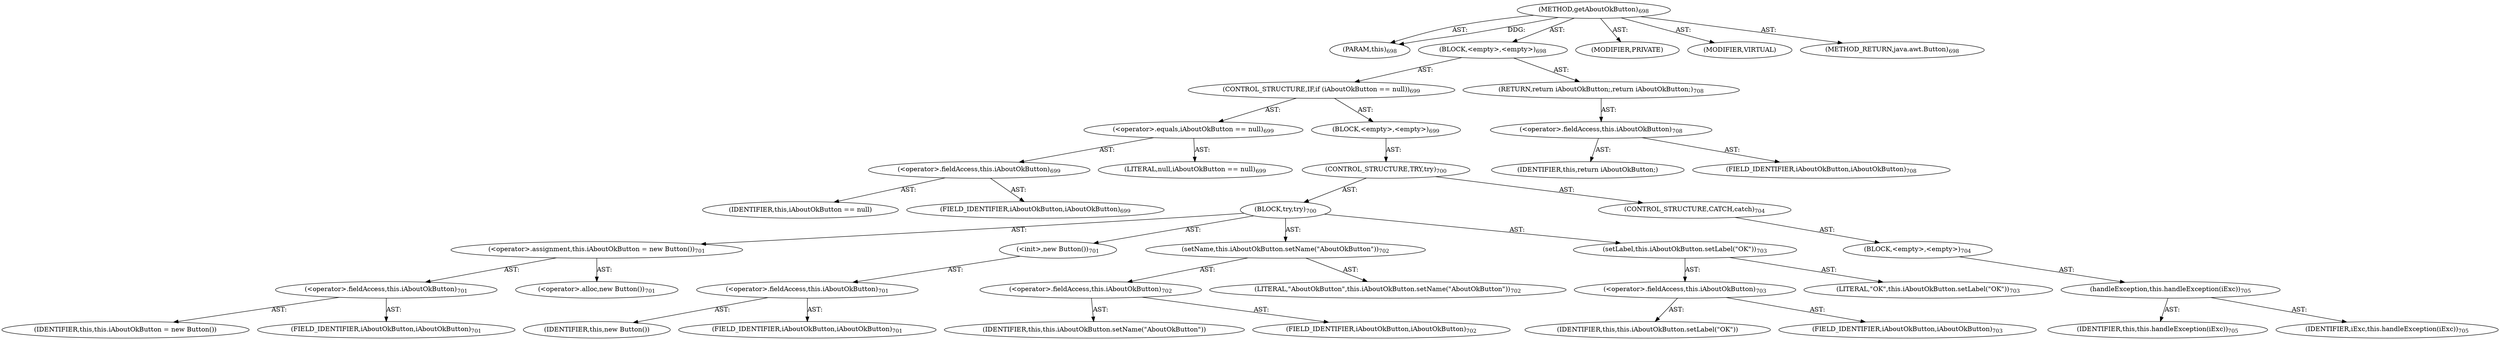 digraph "getAboutOkButton" {  
"111669149732" [label = <(METHOD,getAboutOkButton)<SUB>698</SUB>> ]
"115964117018" [label = <(PARAM,this)<SUB>698</SUB>> ]
"25769803890" [label = <(BLOCK,&lt;empty&gt;,&lt;empty&gt;)<SUB>698</SUB>> ]
"47244640330" [label = <(CONTROL_STRUCTURE,IF,if (iAboutOkButton == null))<SUB>699</SUB>> ]
"30064771833" [label = <(&lt;operator&gt;.equals,iAboutOkButton == null)<SUB>699</SUB>> ]
"30064771834" [label = <(&lt;operator&gt;.fieldAccess,this.iAboutOkButton)<SUB>699</SUB>> ]
"68719477270" [label = <(IDENTIFIER,this,iAboutOkButton == null)> ]
"55834575104" [label = <(FIELD_IDENTIFIER,iAboutOkButton,iAboutOkButton)<SUB>699</SUB>> ]
"90194313389" [label = <(LITERAL,null,iAboutOkButton == null)<SUB>699</SUB>> ]
"25769803891" [label = <(BLOCK,&lt;empty&gt;,&lt;empty&gt;)<SUB>699</SUB>> ]
"47244640331" [label = <(CONTROL_STRUCTURE,TRY,try)<SUB>700</SUB>> ]
"25769803892" [label = <(BLOCK,try,try)<SUB>700</SUB>> ]
"30064771835" [label = <(&lt;operator&gt;.assignment,this.iAboutOkButton = new Button())<SUB>701</SUB>> ]
"30064771836" [label = <(&lt;operator&gt;.fieldAccess,this.iAboutOkButton)<SUB>701</SUB>> ]
"68719477271" [label = <(IDENTIFIER,this,this.iAboutOkButton = new Button())> ]
"55834575105" [label = <(FIELD_IDENTIFIER,iAboutOkButton,iAboutOkButton)<SUB>701</SUB>> ]
"30064771837" [label = <(&lt;operator&gt;.alloc,new Button())<SUB>701</SUB>> ]
"30064771838" [label = <(&lt;init&gt;,new Button())<SUB>701</SUB>> ]
"30064771839" [label = <(&lt;operator&gt;.fieldAccess,this.iAboutOkButton)<SUB>701</SUB>> ]
"68719477272" [label = <(IDENTIFIER,this,new Button())> ]
"55834575106" [label = <(FIELD_IDENTIFIER,iAboutOkButton,iAboutOkButton)<SUB>701</SUB>> ]
"30064771840" [label = <(setName,this.iAboutOkButton.setName(&quot;AboutOkButton&quot;))<SUB>702</SUB>> ]
"30064771841" [label = <(&lt;operator&gt;.fieldAccess,this.iAboutOkButton)<SUB>702</SUB>> ]
"68719477273" [label = <(IDENTIFIER,this,this.iAboutOkButton.setName(&quot;AboutOkButton&quot;))> ]
"55834575107" [label = <(FIELD_IDENTIFIER,iAboutOkButton,iAboutOkButton)<SUB>702</SUB>> ]
"90194313390" [label = <(LITERAL,&quot;AboutOkButton&quot;,this.iAboutOkButton.setName(&quot;AboutOkButton&quot;))<SUB>702</SUB>> ]
"30064771842" [label = <(setLabel,this.iAboutOkButton.setLabel(&quot;OK&quot;))<SUB>703</SUB>> ]
"30064771843" [label = <(&lt;operator&gt;.fieldAccess,this.iAboutOkButton)<SUB>703</SUB>> ]
"68719477274" [label = <(IDENTIFIER,this,this.iAboutOkButton.setLabel(&quot;OK&quot;))> ]
"55834575108" [label = <(FIELD_IDENTIFIER,iAboutOkButton,iAboutOkButton)<SUB>703</SUB>> ]
"90194313391" [label = <(LITERAL,&quot;OK&quot;,this.iAboutOkButton.setLabel(&quot;OK&quot;))<SUB>703</SUB>> ]
"47244640332" [label = <(CONTROL_STRUCTURE,CATCH,catch)<SUB>704</SUB>> ]
"25769803893" [label = <(BLOCK,&lt;empty&gt;,&lt;empty&gt;)<SUB>704</SUB>> ]
"30064771844" [label = <(handleException,this.handleException(iExc))<SUB>705</SUB>> ]
"68719476859" [label = <(IDENTIFIER,this,this.handleException(iExc))<SUB>705</SUB>> ]
"68719477275" [label = <(IDENTIFIER,iExc,this.handleException(iExc))<SUB>705</SUB>> ]
"146028888072" [label = <(RETURN,return iAboutOkButton;,return iAboutOkButton;)<SUB>708</SUB>> ]
"30064771845" [label = <(&lt;operator&gt;.fieldAccess,this.iAboutOkButton)<SUB>708</SUB>> ]
"68719477276" [label = <(IDENTIFIER,this,return iAboutOkButton;)> ]
"55834575109" [label = <(FIELD_IDENTIFIER,iAboutOkButton,iAboutOkButton)<SUB>708</SUB>> ]
"133143986294" [label = <(MODIFIER,PRIVATE)> ]
"133143986295" [label = <(MODIFIER,VIRTUAL)> ]
"128849018916" [label = <(METHOD_RETURN,java.awt.Button)<SUB>698</SUB>> ]
  "111669149732" -> "115964117018"  [ label = "AST: "] 
  "111669149732" -> "25769803890"  [ label = "AST: "] 
  "111669149732" -> "133143986294"  [ label = "AST: "] 
  "111669149732" -> "133143986295"  [ label = "AST: "] 
  "111669149732" -> "128849018916"  [ label = "AST: "] 
  "25769803890" -> "47244640330"  [ label = "AST: "] 
  "25769803890" -> "146028888072"  [ label = "AST: "] 
  "47244640330" -> "30064771833"  [ label = "AST: "] 
  "47244640330" -> "25769803891"  [ label = "AST: "] 
  "30064771833" -> "30064771834"  [ label = "AST: "] 
  "30064771833" -> "90194313389"  [ label = "AST: "] 
  "30064771834" -> "68719477270"  [ label = "AST: "] 
  "30064771834" -> "55834575104"  [ label = "AST: "] 
  "25769803891" -> "47244640331"  [ label = "AST: "] 
  "47244640331" -> "25769803892"  [ label = "AST: "] 
  "47244640331" -> "47244640332"  [ label = "AST: "] 
  "25769803892" -> "30064771835"  [ label = "AST: "] 
  "25769803892" -> "30064771838"  [ label = "AST: "] 
  "25769803892" -> "30064771840"  [ label = "AST: "] 
  "25769803892" -> "30064771842"  [ label = "AST: "] 
  "30064771835" -> "30064771836"  [ label = "AST: "] 
  "30064771835" -> "30064771837"  [ label = "AST: "] 
  "30064771836" -> "68719477271"  [ label = "AST: "] 
  "30064771836" -> "55834575105"  [ label = "AST: "] 
  "30064771838" -> "30064771839"  [ label = "AST: "] 
  "30064771839" -> "68719477272"  [ label = "AST: "] 
  "30064771839" -> "55834575106"  [ label = "AST: "] 
  "30064771840" -> "30064771841"  [ label = "AST: "] 
  "30064771840" -> "90194313390"  [ label = "AST: "] 
  "30064771841" -> "68719477273"  [ label = "AST: "] 
  "30064771841" -> "55834575107"  [ label = "AST: "] 
  "30064771842" -> "30064771843"  [ label = "AST: "] 
  "30064771842" -> "90194313391"  [ label = "AST: "] 
  "30064771843" -> "68719477274"  [ label = "AST: "] 
  "30064771843" -> "55834575108"  [ label = "AST: "] 
  "47244640332" -> "25769803893"  [ label = "AST: "] 
  "25769803893" -> "30064771844"  [ label = "AST: "] 
  "30064771844" -> "68719476859"  [ label = "AST: "] 
  "30064771844" -> "68719477275"  [ label = "AST: "] 
  "146028888072" -> "30064771845"  [ label = "AST: "] 
  "30064771845" -> "68719477276"  [ label = "AST: "] 
  "30064771845" -> "55834575109"  [ label = "AST: "] 
  "111669149732" -> "115964117018"  [ label = "DDG: "] 
}
